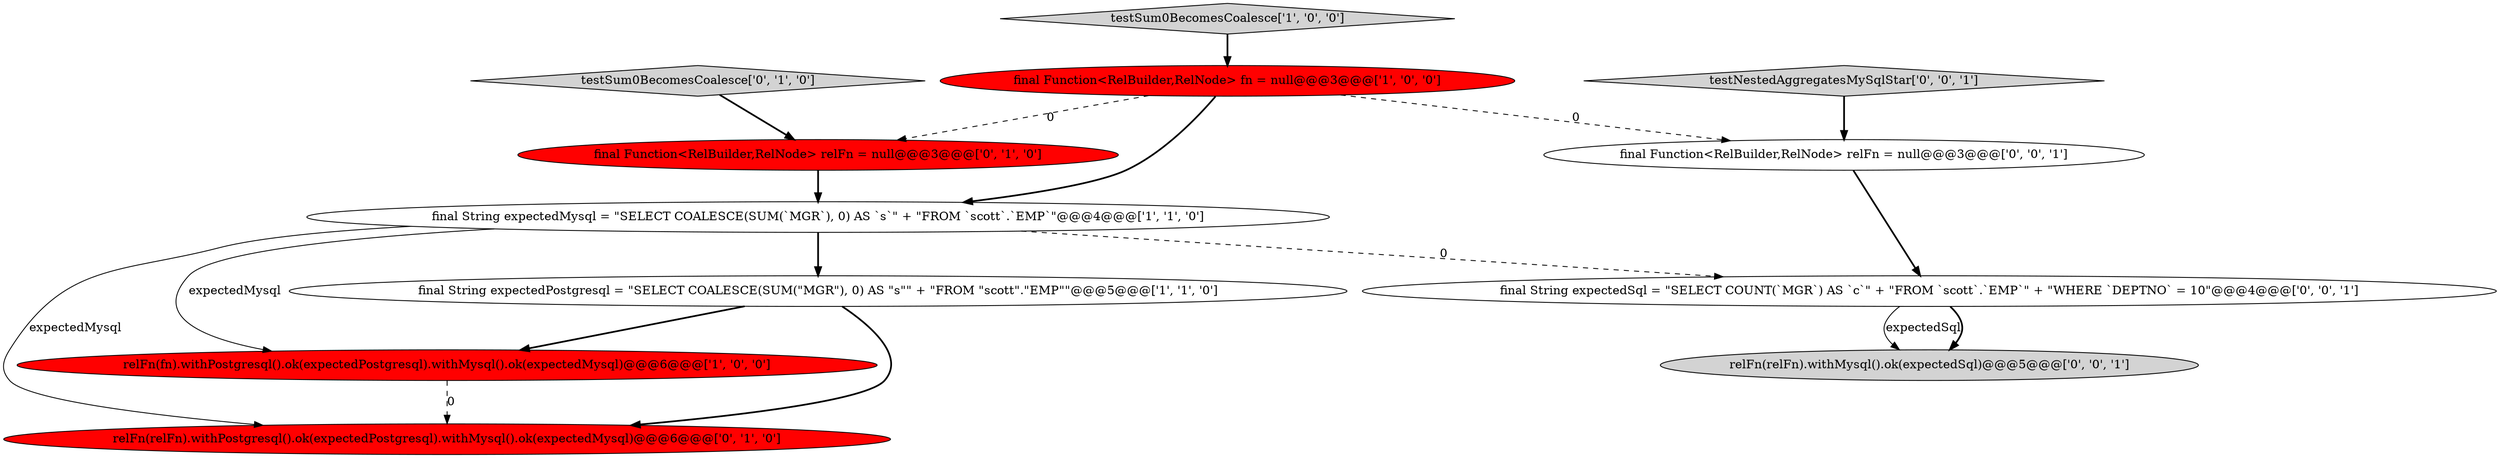 digraph {
1 [style = filled, label = "relFn(fn).withPostgresql().ok(expectedPostgresql).withMysql().ok(expectedMysql)@@@6@@@['1', '0', '0']", fillcolor = red, shape = ellipse image = "AAA1AAABBB1BBB"];
0 [style = filled, label = "final String expectedPostgresql = \"SELECT COALESCE(SUM(\"MGR\"), 0) AS \"s\"\" + \"FROM \"scott\".\"EMP\"\"@@@5@@@['1', '1', '0']", fillcolor = white, shape = ellipse image = "AAA0AAABBB1BBB"];
8 [style = filled, label = "final String expectedSql = \"SELECT COUNT(`MGR`) AS `c`\" + \"FROM `scott`.`EMP`\" + \"WHERE `DEPTNO` = 10\"@@@4@@@['0', '0', '1']", fillcolor = white, shape = ellipse image = "AAA0AAABBB3BBB"];
11 [style = filled, label = "final Function<RelBuilder,RelNode> relFn = null@@@3@@@['0', '0', '1']", fillcolor = white, shape = ellipse image = "AAA0AAABBB3BBB"];
7 [style = filled, label = "final Function<RelBuilder,RelNode> relFn = null@@@3@@@['0', '1', '0']", fillcolor = red, shape = ellipse image = "AAA1AAABBB2BBB"];
6 [style = filled, label = "testSum0BecomesCoalesce['0', '1', '0']", fillcolor = lightgray, shape = diamond image = "AAA0AAABBB2BBB"];
10 [style = filled, label = "testNestedAggregatesMySqlStar['0', '0', '1']", fillcolor = lightgray, shape = diamond image = "AAA0AAABBB3BBB"];
9 [style = filled, label = "relFn(relFn).withMysql().ok(expectedSql)@@@5@@@['0', '0', '1']", fillcolor = lightgray, shape = ellipse image = "AAA0AAABBB3BBB"];
5 [style = filled, label = "relFn(relFn).withPostgresql().ok(expectedPostgresql).withMysql().ok(expectedMysql)@@@6@@@['0', '1', '0']", fillcolor = red, shape = ellipse image = "AAA1AAABBB2BBB"];
2 [style = filled, label = "final String expectedMysql = \"SELECT COALESCE(SUM(`MGR`), 0) AS `s`\" + \"FROM `scott`.`EMP`\"@@@4@@@['1', '1', '0']", fillcolor = white, shape = ellipse image = "AAA0AAABBB1BBB"];
4 [style = filled, label = "testSum0BecomesCoalesce['1', '0', '0']", fillcolor = lightgray, shape = diamond image = "AAA0AAABBB1BBB"];
3 [style = filled, label = "final Function<RelBuilder,RelNode> fn = null@@@3@@@['1', '0', '0']", fillcolor = red, shape = ellipse image = "AAA1AAABBB1BBB"];
2->1 [style = solid, label="expectedMysql"];
11->8 [style = bold, label=""];
4->3 [style = bold, label=""];
8->9 [style = solid, label="expectedSql"];
2->0 [style = bold, label=""];
2->5 [style = solid, label="expectedMysql"];
1->5 [style = dashed, label="0"];
3->2 [style = bold, label=""];
6->7 [style = bold, label=""];
3->7 [style = dashed, label="0"];
7->2 [style = bold, label=""];
0->1 [style = bold, label=""];
2->8 [style = dashed, label="0"];
3->11 [style = dashed, label="0"];
0->5 [style = bold, label=""];
8->9 [style = bold, label=""];
10->11 [style = bold, label=""];
}
